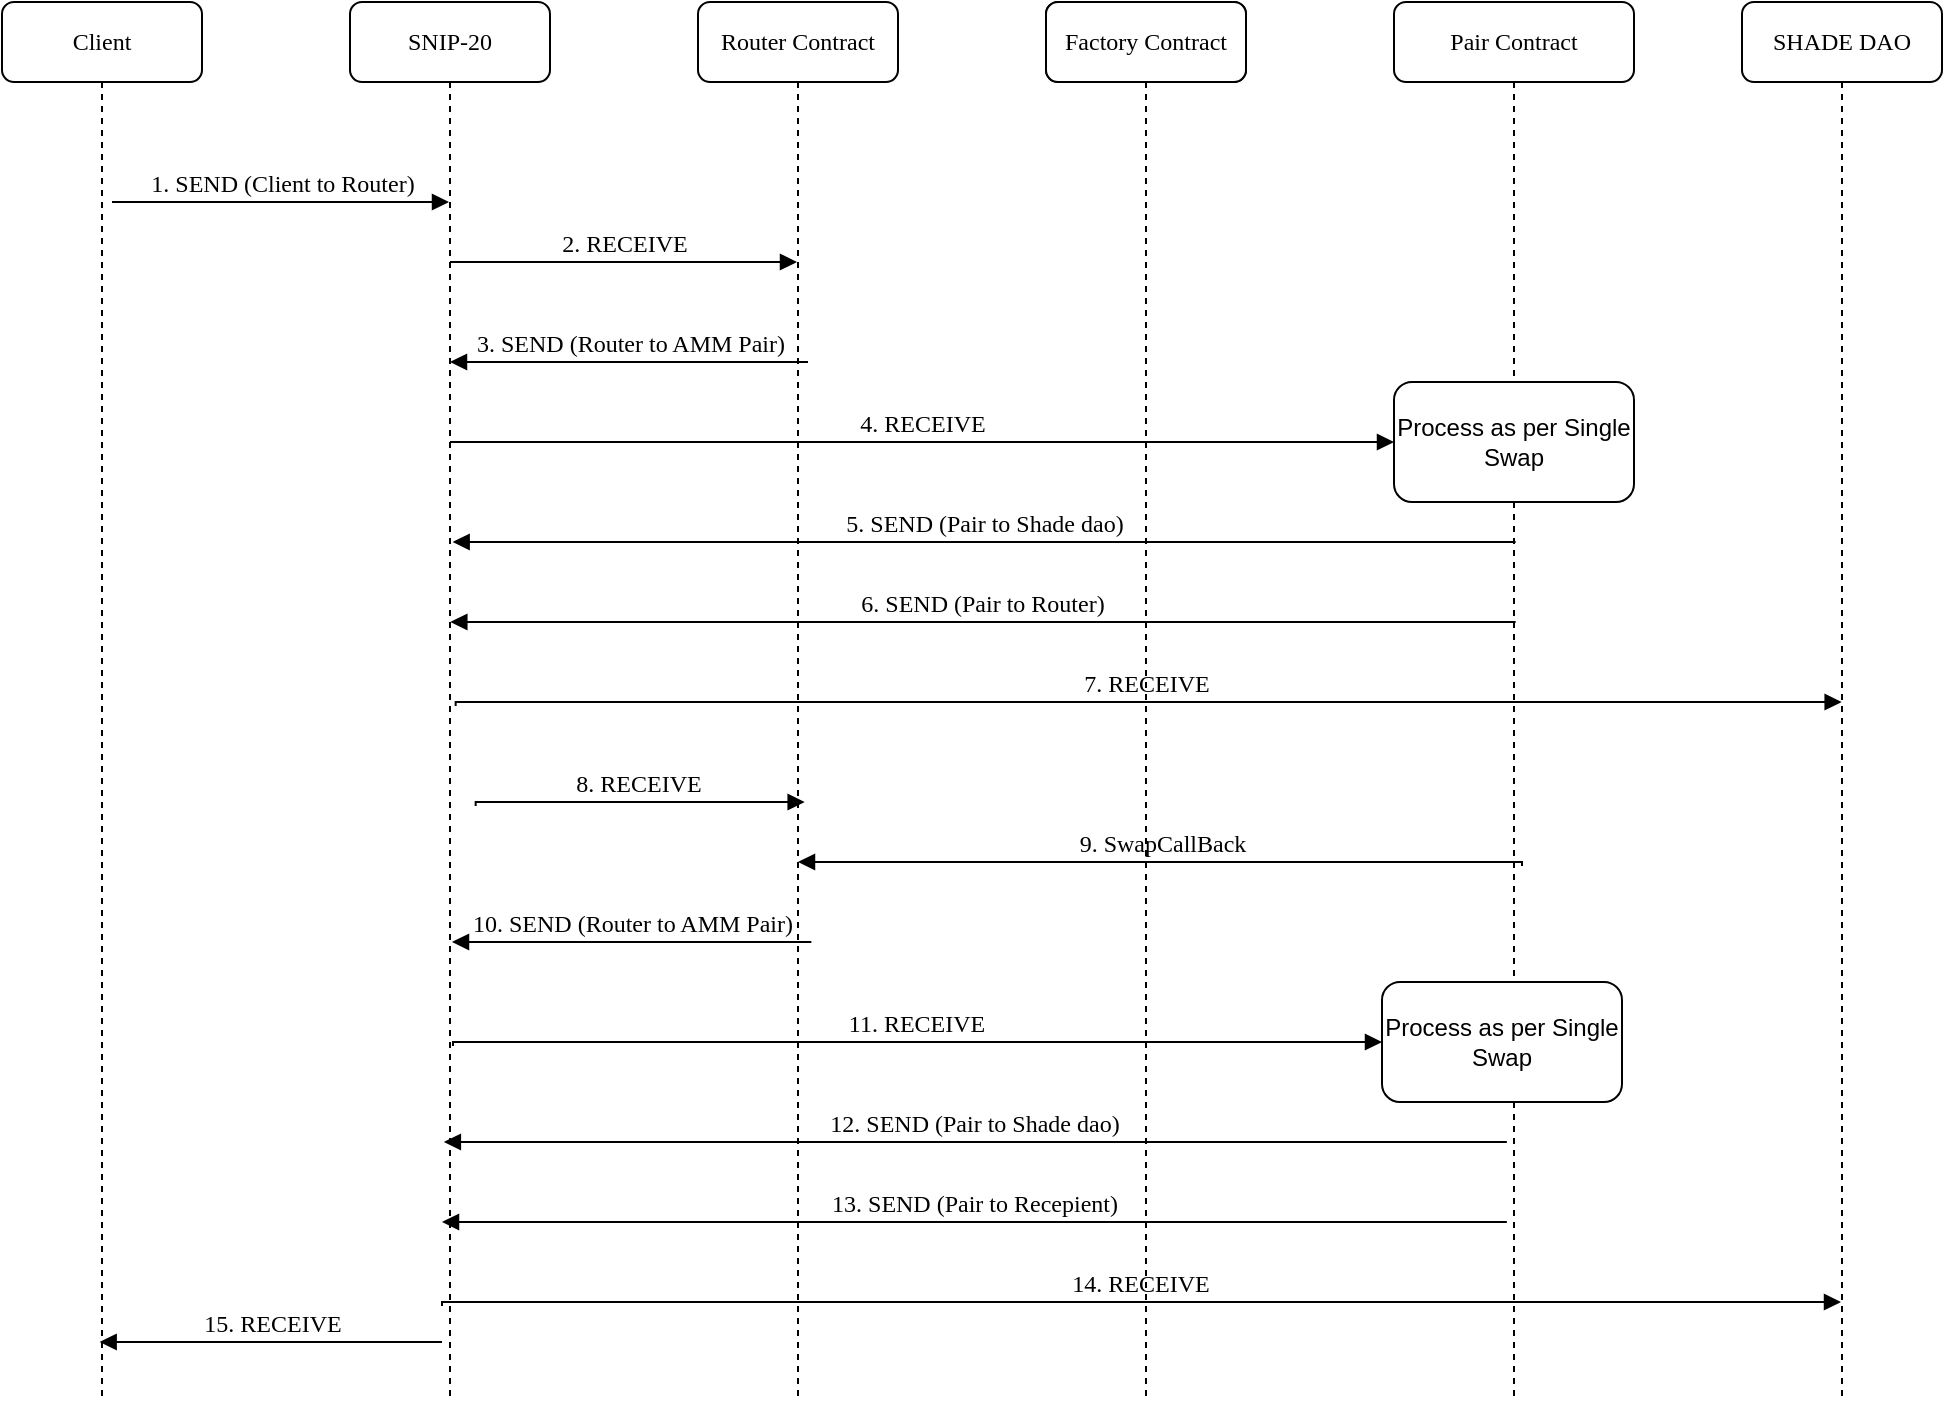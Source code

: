 <mxfile version="18.0.6" type="device" pages="2"><diagram id="JXwYiokoyuBKw-cuR-9z" name="Multi_Swap"><mxGraphModel dx="1303" dy="885" grid="1" gridSize="10" guides="1" tooltips="1" connect="1" arrows="1" fold="1" page="1" pageScale="1" pageWidth="850" pageHeight="1100" math="0" shadow="0"><root><mxCell id="0"/><mxCell id="1" parent="0"/><mxCell id="WvCrgL6RT8YSfAbeSeQM-1" value="Router Contract" style="shape=umlLifeline;perimeter=lifelinePerimeter;whiteSpace=wrap;html=1;container=1;collapsible=0;recursiveResize=0;outlineConnect=0;rounded=1;shadow=0;comic=0;labelBackgroundColor=none;strokeWidth=1;fontFamily=Verdana;fontSize=12;align=center;" parent="1" vertex="1"><mxGeometry x="368" y="70" width="100" height="700" as="geometry"/></mxCell><mxCell id="WvCrgL6RT8YSfAbeSeQM-44" value="3. SEND (Router to AMM Pair)" style="html=1;verticalAlign=bottom;endArrow=block;labelBackgroundColor=none;fontFamily=Verdana;fontSize=12;edgeStyle=elbowEdgeStyle;elbow=vertical;rounded=0;" parent="WvCrgL6RT8YSfAbeSeQM-1" target="WvCrgL6RT8YSfAbeSeQM-38" edge="1"><mxGeometry relative="1" as="geometry"><mxPoint x="55" y="180" as="sourcePoint"/><mxPoint x="174.5" y="180" as="targetPoint"/><Array as="points"><mxPoint x="40" y="180"/></Array></mxGeometry></mxCell><mxCell id="WvCrgL6RT8YSfAbeSeQM-3" value="Factory Contract" style="shape=umlLifeline;perimeter=lifelinePerimeter;whiteSpace=wrap;html=1;container=1;collapsible=0;recursiveResize=0;outlineConnect=0;rounded=1;shadow=0;comic=0;labelBackgroundColor=none;strokeWidth=1;fontFamily=Verdana;fontSize=12;align=center;" parent="1" vertex="1"><mxGeometry x="542" y="70" width="100" height="580" as="geometry"/></mxCell><mxCell id="WvCrgL6RT8YSfAbeSeQM-5" value="Pair Contract" style="shape=umlLifeline;perimeter=lifelinePerimeter;whiteSpace=wrap;html=1;container=1;collapsible=0;recursiveResize=0;outlineConnect=0;rounded=1;shadow=0;comic=0;labelBackgroundColor=none;strokeWidth=1;fontFamily=Verdana;fontSize=12;align=center;" parent="1" vertex="1"><mxGeometry x="716" y="70" width="120" height="700" as="geometry"/></mxCell><mxCell id="QB44aiDiZtBMbjY6fPnm-4" value="Process as per Single Swap" style="rounded=1;whiteSpace=wrap;html=1;" vertex="1" parent="WvCrgL6RT8YSfAbeSeQM-5"><mxGeometry y="190" width="120" height="60" as="geometry"/></mxCell><mxCell id="E0HPZBkMvIa2WlALecaK-4" value="Factory Contract" style="shape=umlLifeline;perimeter=lifelinePerimeter;whiteSpace=wrap;html=1;container=1;collapsible=0;recursiveResize=0;outlineConnect=0;rounded=1;shadow=0;comic=0;labelBackgroundColor=none;strokeWidth=1;fontFamily=Verdana;fontSize=12;align=center;" vertex="1" parent="WvCrgL6RT8YSfAbeSeQM-5"><mxGeometry x="-174" width="100" height="700" as="geometry"/></mxCell><mxCell id="WvCrgL6RT8YSfAbeSeQM-46" value="5. SEND (Pair to Shade dao)" style="html=1;verticalAlign=bottom;endArrow=block;labelBackgroundColor=none;fontFamily=Verdana;fontSize=12;edgeStyle=elbowEdgeStyle;elbow=vertical;rounded=0;" parent="E0HPZBkMvIa2WlALecaK-4" edge="1"><mxGeometry relative="1" as="geometry"><mxPoint x="234.83" y="270" as="sourcePoint"/><mxPoint x="-296.67" y="270" as="targetPoint"/><Array as="points"><mxPoint x="-186.48" y="270"/></Array></mxGeometry></mxCell><mxCell id="WvCrgL6RT8YSfAbeSeQM-57" value="6. SEND (Pair to Router)" style="html=1;verticalAlign=bottom;endArrow=block;labelBackgroundColor=none;fontFamily=Verdana;fontSize=12;edgeStyle=elbowEdgeStyle;elbow=vertical;rounded=0;" parent="E0HPZBkMvIa2WlALecaK-4" edge="1"><mxGeometry relative="1" as="geometry"><mxPoint x="234.83" y="310" as="sourcePoint"/><mxPoint x="-297.837" y="310" as="targetPoint"/><Array as="points"><mxPoint x="-180.48" y="310"/></Array></mxGeometry></mxCell><mxCell id="QB44aiDiZtBMbjY6fPnm-1" value="7. RECEIVE" style="html=1;verticalAlign=bottom;endArrow=block;labelBackgroundColor=none;fontFamily=Verdana;fontSize=12;edgeStyle=elbowEdgeStyle;elbow=vertical;rounded=0;" edge="1" parent="E0HPZBkMvIa2WlALecaK-4"><mxGeometry relative="1" as="geometry"><mxPoint x="-295.17" y="352" as="sourcePoint"/><mxPoint x="397.83" y="350" as="targetPoint"/><Array as="points"><mxPoint x="50.83" y="350"/></Array></mxGeometry></mxCell><mxCell id="E0HPZBkMvIa2WlALecaK-1" value="8. RECEIVE" style="html=1;verticalAlign=bottom;endArrow=block;labelBackgroundColor=none;fontFamily=Verdana;fontSize=12;edgeStyle=elbowEdgeStyle;elbow=vertical;rounded=0;" edge="1" parent="E0HPZBkMvIa2WlALecaK-4"><mxGeometry relative="1" as="geometry"><mxPoint x="-285.17" y="402" as="sourcePoint"/><mxPoint x="-120.67" y="400" as="targetPoint"/><Array as="points"><mxPoint x="60.83" y="400"/></Array></mxGeometry></mxCell><mxCell id="E0HPZBkMvIa2WlALecaK-9" value="9.&amp;nbsp;SwapCallBack" style="html=1;verticalAlign=bottom;endArrow=block;labelBackgroundColor=none;fontFamily=Verdana;fontSize=12;edgeStyle=elbowEdgeStyle;elbow=vertical;rounded=0;" edge="1" parent="WvCrgL6RT8YSfAbeSeQM-5" target="WvCrgL6RT8YSfAbeSeQM-1"><mxGeometry relative="1" as="geometry"><mxPoint x="64" y="432" as="sourcePoint"/><mxPoint x="228.5" y="430" as="targetPoint"/><Array as="points"><mxPoint x="410" y="430"/></Array></mxGeometry></mxCell><mxCell id="WvCrgL6RT8YSfAbeSeQM-9" value="Client" style="shape=umlLifeline;perimeter=lifelinePerimeter;whiteSpace=wrap;html=1;container=1;collapsible=0;recursiveResize=0;outlineConnect=0;rounded=1;shadow=0;comic=0;labelBackgroundColor=none;strokeWidth=1;fontFamily=Verdana;fontSize=12;align=center;" parent="1" vertex="1"><mxGeometry x="20" y="70" width="100" height="700" as="geometry"/></mxCell><mxCell id="WvCrgL6RT8YSfAbeSeQM-38" value="SNIP-20" style="shape=umlLifeline;perimeter=lifelinePerimeter;whiteSpace=wrap;html=1;container=1;collapsible=0;recursiveResize=0;outlineConnect=0;rounded=1;shadow=0;comic=0;labelBackgroundColor=none;strokeWidth=1;fontFamily=Verdana;fontSize=12;align=center;" parent="1" vertex="1"><mxGeometry x="194" y="70" width="100" height="700" as="geometry"/></mxCell><mxCell id="WvCrgL6RT8YSfAbeSeQM-45" value="4. RECEIVE" style="html=1;verticalAlign=bottom;endArrow=block;labelBackgroundColor=none;fontFamily=Verdana;fontSize=12;edgeStyle=elbowEdgeStyle;elbow=vertical;rounded=0;entryX=0;entryY=0.5;entryDx=0;entryDy=0;" parent="WvCrgL6RT8YSfAbeSeQM-38" target="QB44aiDiZtBMbjY6fPnm-4" edge="1"><mxGeometry relative="1" as="geometry"><mxPoint x="50" y="220" as="sourcePoint"/><mxPoint x="526" y="220" as="targetPoint"/><Array as="points"><mxPoint x="175" y="220"/></Array></mxGeometry></mxCell><mxCell id="WvCrgL6RT8YSfAbeSeQM-40" value="1. SEND (Client to Router)" style="html=1;verticalAlign=bottom;endArrow=block;labelBackgroundColor=none;fontFamily=Verdana;fontSize=12;edgeStyle=elbowEdgeStyle;elbow=vertical;rounded=0;" parent="1" target="WvCrgL6RT8YSfAbeSeQM-38" edge="1"><mxGeometry relative="1" as="geometry"><mxPoint x="75" y="170" as="sourcePoint"/><mxPoint x="200" y="170" as="targetPoint"/><Array as="points"><mxPoint x="200" y="170"/></Array></mxGeometry></mxCell><mxCell id="WvCrgL6RT8YSfAbeSeQM-47" value="SHADE DAO" style="shape=umlLifeline;perimeter=lifelinePerimeter;whiteSpace=wrap;html=1;container=1;collapsible=0;recursiveResize=0;outlineConnect=0;rounded=1;shadow=0;comic=0;labelBackgroundColor=none;strokeWidth=1;fontFamily=Verdana;fontSize=12;align=center;" parent="1" vertex="1"><mxGeometry x="890" y="70" width="100" height="700" as="geometry"/></mxCell><mxCell id="WvCrgL6RT8YSfAbeSeQM-41" value="2. RECEIVE" style="html=1;verticalAlign=bottom;endArrow=block;labelBackgroundColor=none;fontFamily=Verdana;fontSize=12;edgeStyle=elbowEdgeStyle;elbow=vertical;rounded=0;" parent="1" source="WvCrgL6RT8YSfAbeSeQM-38" target="WvCrgL6RT8YSfAbeSeQM-1" edge="1"><mxGeometry relative="1" as="geometry"><mxPoint x="242" y="200" as="sourcePoint"/><mxPoint x="360" y="200" as="targetPoint"/><Array as="points"><mxPoint x="340" y="200"/></Array></mxGeometry></mxCell><mxCell id="QB44aiDiZtBMbjY6fPnm-2" value="11. RECEIVE" style="html=1;verticalAlign=bottom;endArrow=block;labelBackgroundColor=none;fontFamily=Verdana;fontSize=12;edgeStyle=elbowEdgeStyle;elbow=vertical;rounded=0;entryX=0;entryY=0.5;entryDx=0;entryDy=0;" edge="1" parent="1" target="E0HPZBkMvIa2WlALecaK-2"><mxGeometry relative="1" as="geometry"><mxPoint x="245.5" y="592" as="sourcePoint"/><mxPoint x="420" y="590" as="targetPoint"/><Array as="points"><mxPoint x="591.5" y="590"/></Array></mxGeometry></mxCell><mxCell id="E0HPZBkMvIa2WlALecaK-6" value="12. SEND (Pair to Shade dao)" style="html=1;verticalAlign=bottom;endArrow=block;labelBackgroundColor=none;fontFamily=Verdana;fontSize=12;edgeStyle=elbowEdgeStyle;elbow=vertical;rounded=0;" edge="1" parent="1"><mxGeometry relative="1" as="geometry"><mxPoint x="772.43" y="640" as="sourcePoint"/><mxPoint x="240.93" y="640" as="targetPoint"/><Array as="points"><mxPoint x="351.12" y="640"/></Array></mxGeometry></mxCell><mxCell id="E0HPZBkMvIa2WlALecaK-7" value="13. SEND (Pair to Recepient)" style="html=1;verticalAlign=bottom;endArrow=block;labelBackgroundColor=none;fontFamily=Verdana;fontSize=12;edgeStyle=elbowEdgeStyle;elbow=vertical;rounded=0;" edge="1" parent="1"><mxGeometry relative="1" as="geometry"><mxPoint x="772.43" y="680" as="sourcePoint"/><mxPoint x="240.001" y="680" as="targetPoint"/><Array as="points"><mxPoint x="357.12" y="680"/></Array></mxGeometry></mxCell><mxCell id="E0HPZBkMvIa2WlALecaK-2" value="Process as per Single Swap" style="rounded=1;whiteSpace=wrap;html=1;" vertex="1" parent="1"><mxGeometry x="710" y="560" width="120" height="60" as="geometry"/></mxCell><mxCell id="QB44aiDiZtBMbjY6fPnm-3" value="10. SEND (Router to AMM Pair)" style="html=1;verticalAlign=bottom;endArrow=block;labelBackgroundColor=none;fontFamily=Verdana;fontSize=12;edgeStyle=elbowEdgeStyle;elbow=vertical;rounded=0;" edge="1" parent="1"><mxGeometry relative="1" as="geometry"><mxPoint x="424.68" y="540" as="sourcePoint"/><mxPoint x="245.004" y="540" as="targetPoint"/><Array as="points"><mxPoint x="409.68" y="540"/></Array></mxGeometry></mxCell><mxCell id="E0HPZBkMvIa2WlALecaK-5" value="14. RECEIVE" style="html=1;verticalAlign=bottom;endArrow=block;labelBackgroundColor=none;fontFamily=Verdana;fontSize=12;edgeStyle=elbowEdgeStyle;elbow=vertical;rounded=0;" edge="1" parent="1"><mxGeometry relative="1" as="geometry"><mxPoint x="240" y="722" as="sourcePoint"/><mxPoint x="939.5" y="720" as="targetPoint"/><Array as="points"><mxPoint x="586" y="720"/></Array></mxGeometry></mxCell><mxCell id="E0HPZBkMvIa2WlALecaK-8" value="15. RECEIVE" style="html=1;verticalAlign=bottom;endArrow=block;labelBackgroundColor=none;fontFamily=Verdana;fontSize=12;edgeStyle=elbowEdgeStyle;elbow=vertical;rounded=0;" edge="1" parent="1"><mxGeometry relative="1" as="geometry"><mxPoint x="240.001" y="740" as="sourcePoint"/><mxPoint x="68.833" y="740" as="targetPoint"/><Array as="points"><mxPoint x="190" y="740"/></Array></mxGeometry></mxCell></root></mxGraphModel></diagram><diagram id="vcAcVAuie9GQsPUGyOkh" name="Single_Swap"><mxGraphModel dx="1117" dy="759" grid="1" gridSize="10" guides="1" tooltips="1" connect="1" arrows="1" fold="1" page="1" pageScale="1" pageWidth="850" pageHeight="1100" math="0" shadow="0"><root><mxCell id="0"/><mxCell id="1" parent="0"/><mxCell id="z_wJ0wwutShXcojHtXD--1" value="Pair Contract" style="shape=umlLifeline;perimeter=lifelinePerimeter;whiteSpace=wrap;html=1;container=1;collapsible=0;recursiveResize=0;outlineConnect=0;rounded=1;shadow=0;comic=0;labelBackgroundColor=none;strokeWidth=1;fontFamily=Verdana;fontSize=12;align=center;" vertex="1" parent="1"><mxGeometry x="368" y="70" width="100" height="580" as="geometry"/></mxCell><mxCell id="z_wJ0wwutShXcojHtXD--7" value="3. GetAMMSettings" style="html=1;verticalAlign=bottom;endArrow=block;labelBackgroundColor=none;fontFamily=Verdana;fontSize=12;edgeStyle=elbowEdgeStyle;elbow=vertical;rounded=0;" edge="1" parent="z_wJ0wwutShXcojHtXD--1"><mxGeometry relative="1" as="geometry"><mxPoint x="52" y="170" as="sourcePoint"/><mxPoint x="222" y="170" as="targetPoint"/><Array as="points"/></mxGeometry></mxCell><mxCell id="z_wJ0wwutShXcojHtXD--16" value="4. AMMSettings" style="html=1;verticalAlign=bottom;endArrow=block;labelBackgroundColor=none;fontFamily=Verdana;fontSize=12;edgeStyle=elbowEdgeStyle;elbow=vertical;rounded=0;" edge="1" parent="z_wJ0wwutShXcojHtXD--1"><mxGeometry relative="1" as="geometry"><mxPoint x="222" y="230" as="sourcePoint"/><mxPoint x="57.0" y="230" as="targetPoint"/><Array as="points"><mxPoint x="167.19" y="230"/></Array></mxGeometry></mxCell><mxCell id="z_wJ0wwutShXcojHtXD--3" value="Factory Contract" style="shape=umlLifeline;perimeter=lifelinePerimeter;whiteSpace=wrap;html=1;container=1;collapsible=0;recursiveResize=0;outlineConnect=0;rounded=1;shadow=0;comic=0;labelBackgroundColor=none;strokeWidth=1;fontFamily=Verdana;fontSize=12;align=center;" vertex="1" parent="1"><mxGeometry x="542" y="70" width="100" height="580" as="geometry"/></mxCell><mxCell id="z_wJ0wwutShXcojHtXD--4" value="SHADE DAO" style="shape=umlLifeline;perimeter=lifelinePerimeter;whiteSpace=wrap;html=1;container=1;collapsible=0;recursiveResize=0;outlineConnect=0;rounded=1;shadow=0;comic=0;labelBackgroundColor=none;strokeWidth=1;fontFamily=Verdana;fontSize=12;align=center;" vertex="1" parent="1"><mxGeometry x="716" y="70" width="100" height="580" as="geometry"/></mxCell><mxCell id="z_wJ0wwutShXcojHtXD--5" value="Client Address" style="shape=umlLifeline;perimeter=lifelinePerimeter;whiteSpace=wrap;html=1;container=1;collapsible=0;recursiveResize=0;outlineConnect=0;rounded=1;shadow=0;comic=0;labelBackgroundColor=none;strokeWidth=1;fontFamily=Verdana;fontSize=12;align=center;" vertex="1" parent="1"><mxGeometry x="20" y="70" width="100" height="580" as="geometry"/></mxCell><mxCell id="z_wJ0wwutShXcojHtXD--18" value="9. RECEIVE (TOKEN OUT)" style="html=1;verticalAlign=bottom;endArrow=block;labelBackgroundColor=none;fontFamily=Verdana;fontSize=12;edgeStyle=elbowEdgeStyle;elbow=vertical;rounded=0;" edge="1" parent="z_wJ0wwutShXcojHtXD--5" target="z_wJ0wwutShXcojHtXD--5"><mxGeometry relative="1" as="geometry"><mxPoint x="226.68" y="380" as="sourcePoint"/><mxPoint x="60.004" y="380" as="targetPoint"/><Array as="points"><mxPoint x="173.2" y="380"/></Array></mxGeometry></mxCell><mxCell id="z_wJ0wwutShXcojHtXD--6" value="SNIP-20" style="shape=umlLifeline;perimeter=lifelinePerimeter;whiteSpace=wrap;html=1;container=1;collapsible=0;recursiveResize=0;outlineConnect=0;rounded=1;shadow=0;comic=0;labelBackgroundColor=none;strokeWidth=1;fontFamily=Verdana;fontSize=12;align=center;" vertex="1" parent="1"><mxGeometry x="194" y="70" width="100" height="580" as="geometry"/></mxCell><mxCell id="z_wJ0wwutShXcojHtXD--8" value="5. SNIP20:Balance" style="html=1;verticalAlign=bottom;endArrow=block;labelBackgroundColor=none;fontFamily=Verdana;fontSize=12;edgeStyle=elbowEdgeStyle;elbow=vertical;rounded=0;" edge="1" parent="z_wJ0wwutShXcojHtXD--6"><mxGeometry relative="1" as="geometry"><mxPoint x="226" y="270" as="sourcePoint"/><mxPoint x="50.0" y="270" as="targetPoint"/><Array as="points"><mxPoint x="160.19" y="270"/></Array></mxGeometry></mxCell><mxCell id="z_wJ0wwutShXcojHtXD--17" value="6. PoolBalance" style="html=1;verticalAlign=bottom;endArrow=block;labelBackgroundColor=none;fontFamily=Verdana;fontSize=12;edgeStyle=elbowEdgeStyle;elbow=vertical;rounded=0;" edge="1" parent="z_wJ0wwutShXcojHtXD--6"><mxGeometry relative="1" as="geometry"><mxPoint x="46" y="310.29" as="sourcePoint"/><mxPoint x="216" y="310.29" as="targetPoint"/><Array as="points"/></mxGeometry></mxCell><mxCell id="z_wJ0wwutShXcojHtXD--9" value="1. SNIP20: SEND" style="html=1;verticalAlign=bottom;endArrow=block;labelBackgroundColor=none;fontFamily=Verdana;fontSize=12;edgeStyle=elbowEdgeStyle;elbow=vertical;rounded=0;" edge="1" parent="1" target="z_wJ0wwutShXcojHtXD--6"><mxGeometry relative="1" as="geometry"><mxPoint x="75" y="170" as="sourcePoint"/><mxPoint x="200" y="170" as="targetPoint"/><Array as="points"><mxPoint x="200" y="170"/></Array></mxGeometry></mxCell><mxCell id="z_wJ0wwutShXcojHtXD--11" value="2. RECEIVE (TOKEN IN)" style="html=1;verticalAlign=bottom;endArrow=block;labelBackgroundColor=none;fontFamily=Verdana;fontSize=12;edgeStyle=elbowEdgeStyle;elbow=vertical;rounded=0;" edge="1" parent="1" source="z_wJ0wwutShXcojHtXD--6" target="z_wJ0wwutShXcojHtXD--1"><mxGeometry relative="1" as="geometry"><mxPoint x="242" y="200" as="sourcePoint"/><mxPoint x="360" y="200" as="targetPoint"/><Array as="points"><mxPoint x="340" y="200"/></Array></mxGeometry></mxCell><mxCell id="z_wJ0wwutShXcojHtXD--13" value="7. SNIP20: SEND" style="html=1;verticalAlign=bottom;endArrow=block;labelBackgroundColor=none;fontFamily=Verdana;fontSize=12;edgeStyle=elbowEdgeStyle;elbow=vertical;rounded=0;" edge="1" parent="1" target="z_wJ0wwutShXcojHtXD--6"><mxGeometry relative="1" as="geometry"><mxPoint x="410" y="420" as="sourcePoint"/><mxPoint x="239.997" y="420" as="targetPoint"/><Array as="points"><mxPoint x="356.52" y="420"/></Array></mxGeometry></mxCell><mxCell id="z_wJ0wwutShXcojHtXD--19" value="8. RECEIVE (FEE)" style="html=1;verticalAlign=bottom;endArrow=block;labelBackgroundColor=none;fontFamily=Verdana;fontSize=12;edgeStyle=elbowEdgeStyle;elbow=vertical;rounded=0;" edge="1" parent="1" target="z_wJ0wwutShXcojHtXD--4"><mxGeometry relative="1" as="geometry"><mxPoint x="245" y="439" as="sourcePoint"/><mxPoint x="294.004" y="480" as="targetPoint"/><Array as="points"><mxPoint x="240" y="440"/></Array></mxGeometry></mxCell></root></mxGraphModel></diagram></mxfile>